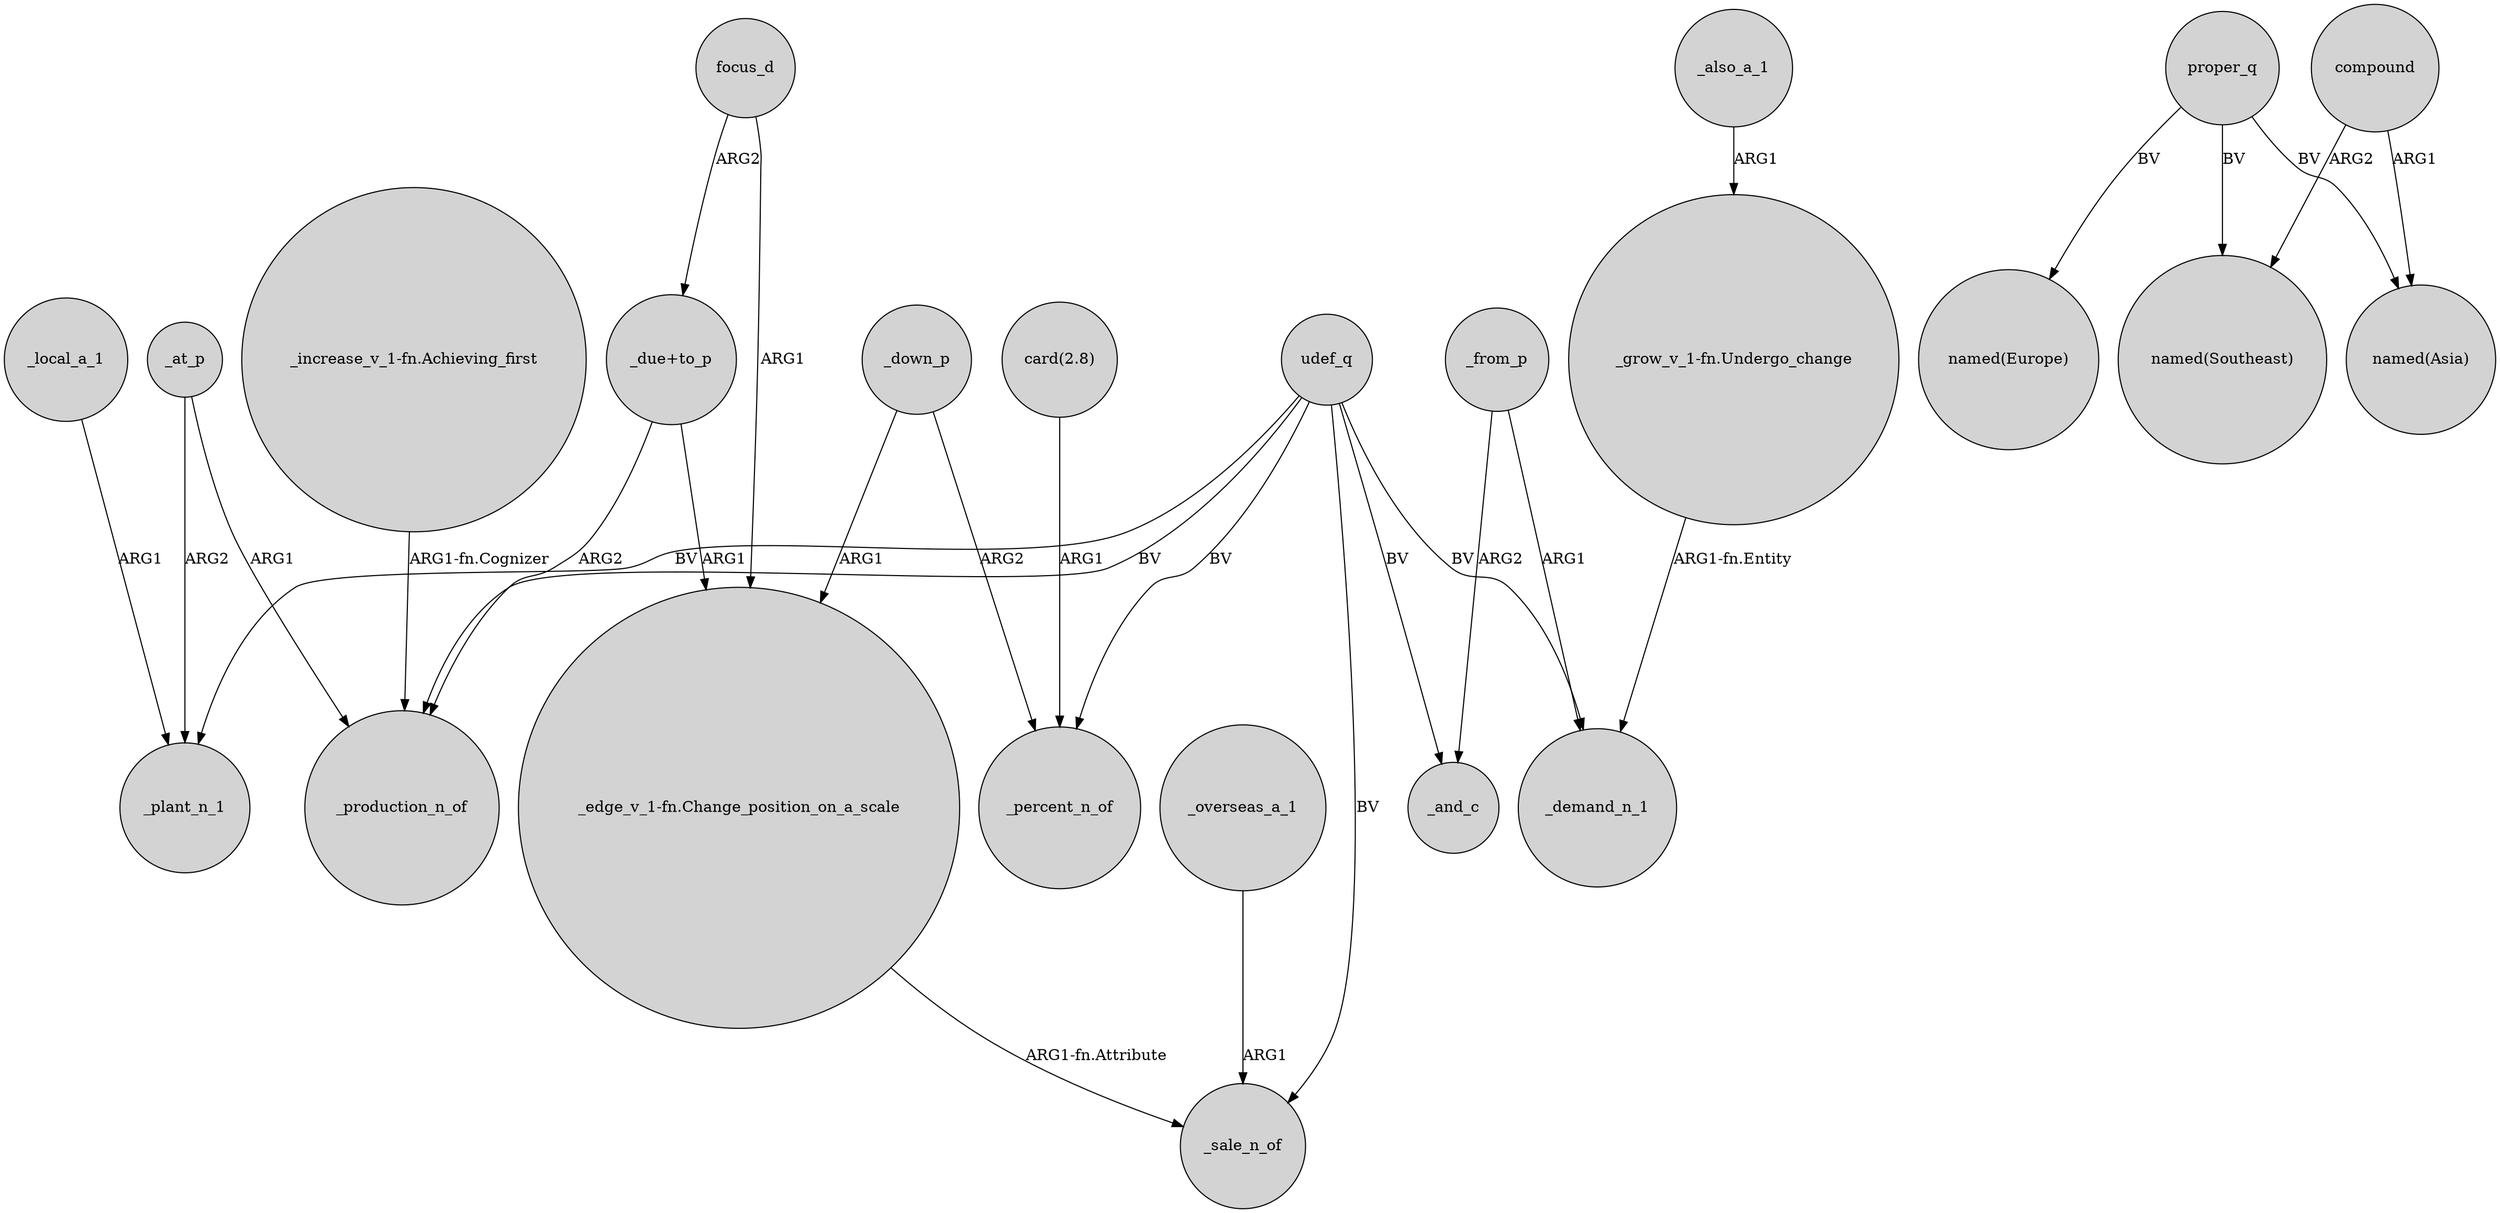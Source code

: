 digraph {
	node [shape=circle style=filled]
	udef_q -> _plant_n_1 [label=BV]
	focus_d -> "_edge_v_1-fn.Change_position_on_a_scale" [label=ARG1]
	"_grow_v_1-fn.Undergo_change" -> _demand_n_1 [label="ARG1-fn.Entity"]
	"_edge_v_1-fn.Change_position_on_a_scale" -> _sale_n_of [label="ARG1-fn.Attribute"]
	_from_p -> _demand_n_1 [label=ARG1]
	proper_q -> "named(Europe)" [label=BV]
	_from_p -> _and_c [label=ARG2]
	_local_a_1 -> _plant_n_1 [label=ARG1]
	_overseas_a_1 -> _sale_n_of [label=ARG1]
	_also_a_1 -> "_grow_v_1-fn.Undergo_change" [label=ARG1]
	_down_p -> "_edge_v_1-fn.Change_position_on_a_scale" [label=ARG1]
	udef_q -> _sale_n_of [label=BV]
	focus_d -> "_due+to_p" [label=ARG2]
	udef_q -> _and_c [label=BV]
	_at_p -> _plant_n_1 [label=ARG2]
	"card(2.8)" -> _percent_n_of [label=ARG1]
	udef_q -> _percent_n_of [label=BV]
	"_due+to_p" -> _production_n_of [label=ARG2]
	udef_q -> _demand_n_1 [label=BV]
	compound -> "named(Asia)" [label=ARG1]
	compound -> "named(Southeast)" [label=ARG2]
	_at_p -> _production_n_of [label=ARG1]
	proper_q -> "named(Asia)" [label=BV]
	"_due+to_p" -> "_edge_v_1-fn.Change_position_on_a_scale" [label=ARG1]
	_down_p -> _percent_n_of [label=ARG2]
	proper_q -> "named(Southeast)" [label=BV]
	"_increase_v_1-fn.Achieving_first" -> _production_n_of [label="ARG1-fn.Cognizer"]
	udef_q -> _production_n_of [label=BV]
}
